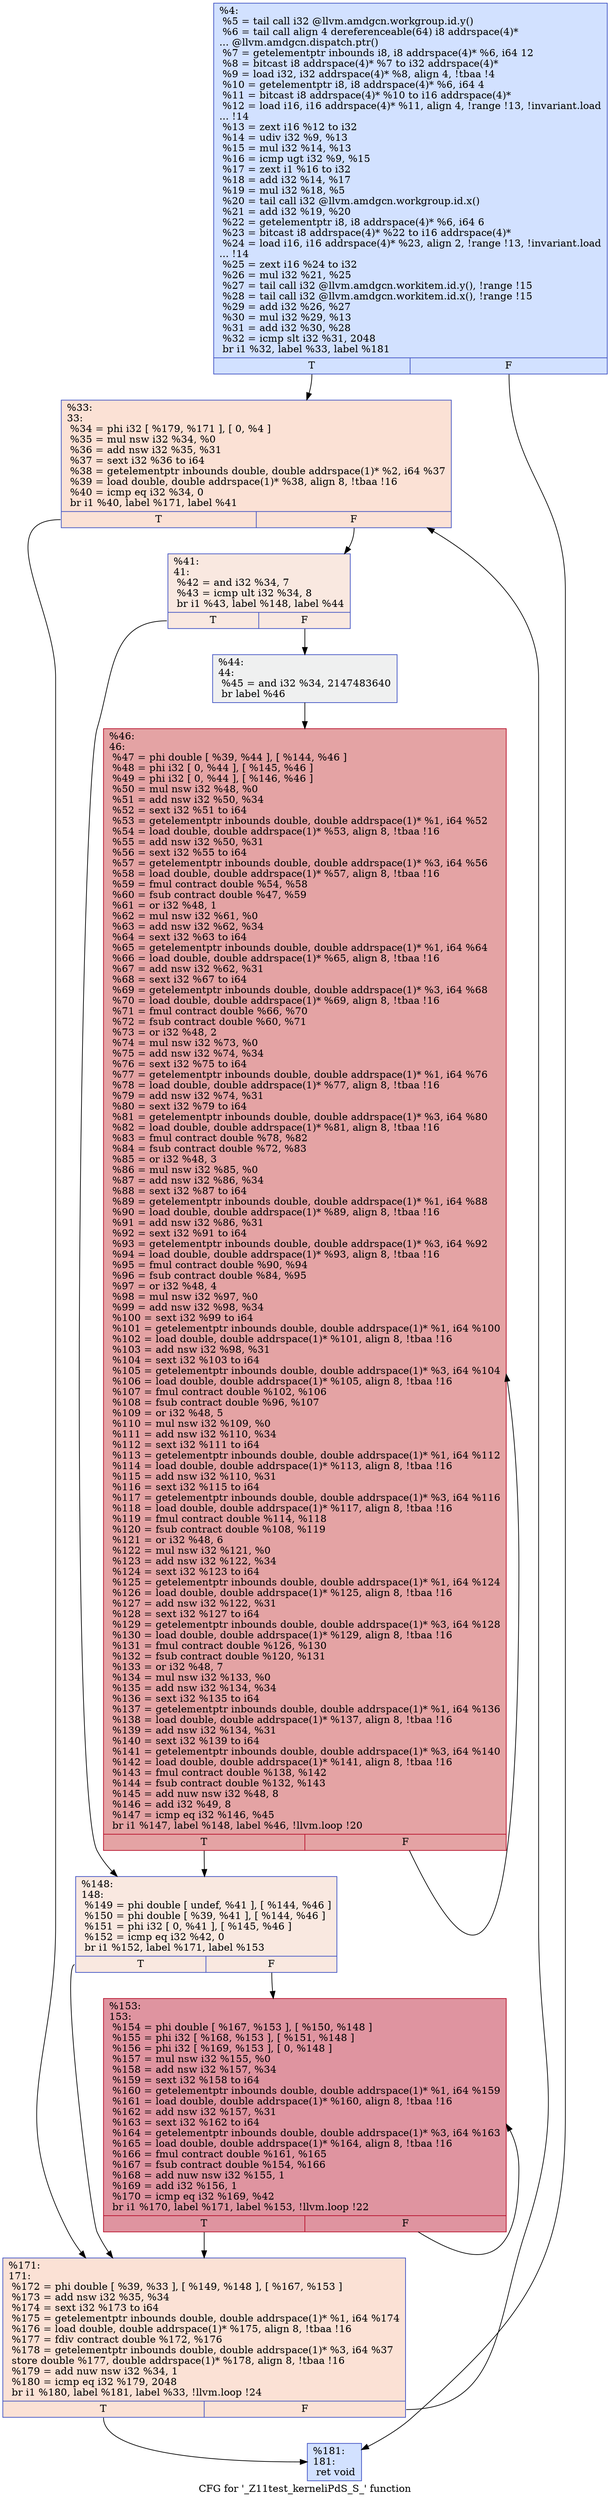 digraph "CFG for '_Z11test_kerneliPdS_S_' function" {
	label="CFG for '_Z11test_kerneliPdS_S_' function";

	Node0x4d9a040 [shape=record,color="#3d50c3ff", style=filled, fillcolor="#9abbff70",label="{%4:\l  %5 = tail call i32 @llvm.amdgcn.workgroup.id.y()\l  %6 = tail call align 4 dereferenceable(64) i8 addrspace(4)*\l... @llvm.amdgcn.dispatch.ptr()\l  %7 = getelementptr inbounds i8, i8 addrspace(4)* %6, i64 12\l  %8 = bitcast i8 addrspace(4)* %7 to i32 addrspace(4)*\l  %9 = load i32, i32 addrspace(4)* %8, align 4, !tbaa !4\l  %10 = getelementptr i8, i8 addrspace(4)* %6, i64 4\l  %11 = bitcast i8 addrspace(4)* %10 to i16 addrspace(4)*\l  %12 = load i16, i16 addrspace(4)* %11, align 4, !range !13, !invariant.load\l... !14\l  %13 = zext i16 %12 to i32\l  %14 = udiv i32 %9, %13\l  %15 = mul i32 %14, %13\l  %16 = icmp ugt i32 %9, %15\l  %17 = zext i1 %16 to i32\l  %18 = add i32 %14, %17\l  %19 = mul i32 %18, %5\l  %20 = tail call i32 @llvm.amdgcn.workgroup.id.x()\l  %21 = add i32 %19, %20\l  %22 = getelementptr i8, i8 addrspace(4)* %6, i64 6\l  %23 = bitcast i8 addrspace(4)* %22 to i16 addrspace(4)*\l  %24 = load i16, i16 addrspace(4)* %23, align 2, !range !13, !invariant.load\l... !14\l  %25 = zext i16 %24 to i32\l  %26 = mul i32 %21, %25\l  %27 = tail call i32 @llvm.amdgcn.workitem.id.y(), !range !15\l  %28 = tail call i32 @llvm.amdgcn.workitem.id.x(), !range !15\l  %29 = add i32 %26, %27\l  %30 = mul i32 %29, %13\l  %31 = add i32 %30, %28\l  %32 = icmp slt i32 %31, 2048\l  br i1 %32, label %33, label %181\l|{<s0>T|<s1>F}}"];
	Node0x4d9a040:s0 -> Node0x4d9bf40;
	Node0x4d9a040:s1 -> Node0x4d9bfd0;
	Node0x4d9bf40 [shape=record,color="#3d50c3ff", style=filled, fillcolor="#f7bca170",label="{%33:\l33:                                               \l  %34 = phi i32 [ %179, %171 ], [ 0, %4 ]\l  %35 = mul nsw i32 %34, %0\l  %36 = add nsw i32 %35, %31\l  %37 = sext i32 %36 to i64\l  %38 = getelementptr inbounds double, double addrspace(1)* %2, i64 %37\l  %39 = load double, double addrspace(1)* %38, align 8, !tbaa !16\l  %40 = icmp eq i32 %34, 0\l  br i1 %40, label %171, label %41\l|{<s0>T|<s1>F}}"];
	Node0x4d9bf40:s0 -> Node0x4d9e3a0;
	Node0x4d9bf40:s1 -> Node0x4d9e9b0;
	Node0x4d9e9b0 [shape=record,color="#3d50c3ff", style=filled, fillcolor="#f1ccb870",label="{%41:\l41:                                               \l  %42 = and i32 %34, 7\l  %43 = icmp ult i32 %34, 8\l  br i1 %43, label %148, label %44\l|{<s0>T|<s1>F}}"];
	Node0x4d9e9b0:s0 -> Node0x4d9ec40;
	Node0x4d9e9b0:s1 -> Node0x4d9ec90;
	Node0x4d9ec90 [shape=record,color="#3d50c3ff", style=filled, fillcolor="#dbdcde70",label="{%44:\l44:                                               \l  %45 = and i32 %34, 2147483640\l  br label %46\l}"];
	Node0x4d9ec90 -> Node0x4d9ee90;
	Node0x4d9ee90 [shape=record,color="#b70d28ff", style=filled, fillcolor="#c32e3170",label="{%46:\l46:                                               \l  %47 = phi double [ %39, %44 ], [ %144, %46 ]\l  %48 = phi i32 [ 0, %44 ], [ %145, %46 ]\l  %49 = phi i32 [ 0, %44 ], [ %146, %46 ]\l  %50 = mul nsw i32 %48, %0\l  %51 = add nsw i32 %50, %34\l  %52 = sext i32 %51 to i64\l  %53 = getelementptr inbounds double, double addrspace(1)* %1, i64 %52\l  %54 = load double, double addrspace(1)* %53, align 8, !tbaa !16\l  %55 = add nsw i32 %50, %31\l  %56 = sext i32 %55 to i64\l  %57 = getelementptr inbounds double, double addrspace(1)* %3, i64 %56\l  %58 = load double, double addrspace(1)* %57, align 8, !tbaa !16\l  %59 = fmul contract double %54, %58\l  %60 = fsub contract double %47, %59\l  %61 = or i32 %48, 1\l  %62 = mul nsw i32 %61, %0\l  %63 = add nsw i32 %62, %34\l  %64 = sext i32 %63 to i64\l  %65 = getelementptr inbounds double, double addrspace(1)* %1, i64 %64\l  %66 = load double, double addrspace(1)* %65, align 8, !tbaa !16\l  %67 = add nsw i32 %62, %31\l  %68 = sext i32 %67 to i64\l  %69 = getelementptr inbounds double, double addrspace(1)* %3, i64 %68\l  %70 = load double, double addrspace(1)* %69, align 8, !tbaa !16\l  %71 = fmul contract double %66, %70\l  %72 = fsub contract double %60, %71\l  %73 = or i32 %48, 2\l  %74 = mul nsw i32 %73, %0\l  %75 = add nsw i32 %74, %34\l  %76 = sext i32 %75 to i64\l  %77 = getelementptr inbounds double, double addrspace(1)* %1, i64 %76\l  %78 = load double, double addrspace(1)* %77, align 8, !tbaa !16\l  %79 = add nsw i32 %74, %31\l  %80 = sext i32 %79 to i64\l  %81 = getelementptr inbounds double, double addrspace(1)* %3, i64 %80\l  %82 = load double, double addrspace(1)* %81, align 8, !tbaa !16\l  %83 = fmul contract double %78, %82\l  %84 = fsub contract double %72, %83\l  %85 = or i32 %48, 3\l  %86 = mul nsw i32 %85, %0\l  %87 = add nsw i32 %86, %34\l  %88 = sext i32 %87 to i64\l  %89 = getelementptr inbounds double, double addrspace(1)* %1, i64 %88\l  %90 = load double, double addrspace(1)* %89, align 8, !tbaa !16\l  %91 = add nsw i32 %86, %31\l  %92 = sext i32 %91 to i64\l  %93 = getelementptr inbounds double, double addrspace(1)* %3, i64 %92\l  %94 = load double, double addrspace(1)* %93, align 8, !tbaa !16\l  %95 = fmul contract double %90, %94\l  %96 = fsub contract double %84, %95\l  %97 = or i32 %48, 4\l  %98 = mul nsw i32 %97, %0\l  %99 = add nsw i32 %98, %34\l  %100 = sext i32 %99 to i64\l  %101 = getelementptr inbounds double, double addrspace(1)* %1, i64 %100\l  %102 = load double, double addrspace(1)* %101, align 8, !tbaa !16\l  %103 = add nsw i32 %98, %31\l  %104 = sext i32 %103 to i64\l  %105 = getelementptr inbounds double, double addrspace(1)* %3, i64 %104\l  %106 = load double, double addrspace(1)* %105, align 8, !tbaa !16\l  %107 = fmul contract double %102, %106\l  %108 = fsub contract double %96, %107\l  %109 = or i32 %48, 5\l  %110 = mul nsw i32 %109, %0\l  %111 = add nsw i32 %110, %34\l  %112 = sext i32 %111 to i64\l  %113 = getelementptr inbounds double, double addrspace(1)* %1, i64 %112\l  %114 = load double, double addrspace(1)* %113, align 8, !tbaa !16\l  %115 = add nsw i32 %110, %31\l  %116 = sext i32 %115 to i64\l  %117 = getelementptr inbounds double, double addrspace(1)* %3, i64 %116\l  %118 = load double, double addrspace(1)* %117, align 8, !tbaa !16\l  %119 = fmul contract double %114, %118\l  %120 = fsub contract double %108, %119\l  %121 = or i32 %48, 6\l  %122 = mul nsw i32 %121, %0\l  %123 = add nsw i32 %122, %34\l  %124 = sext i32 %123 to i64\l  %125 = getelementptr inbounds double, double addrspace(1)* %1, i64 %124\l  %126 = load double, double addrspace(1)* %125, align 8, !tbaa !16\l  %127 = add nsw i32 %122, %31\l  %128 = sext i32 %127 to i64\l  %129 = getelementptr inbounds double, double addrspace(1)* %3, i64 %128\l  %130 = load double, double addrspace(1)* %129, align 8, !tbaa !16\l  %131 = fmul contract double %126, %130\l  %132 = fsub contract double %120, %131\l  %133 = or i32 %48, 7\l  %134 = mul nsw i32 %133, %0\l  %135 = add nsw i32 %134, %34\l  %136 = sext i32 %135 to i64\l  %137 = getelementptr inbounds double, double addrspace(1)* %1, i64 %136\l  %138 = load double, double addrspace(1)* %137, align 8, !tbaa !16\l  %139 = add nsw i32 %134, %31\l  %140 = sext i32 %139 to i64\l  %141 = getelementptr inbounds double, double addrspace(1)* %3, i64 %140\l  %142 = load double, double addrspace(1)* %141, align 8, !tbaa !16\l  %143 = fmul contract double %138, %142\l  %144 = fsub contract double %132, %143\l  %145 = add nuw nsw i32 %48, 8\l  %146 = add i32 %49, 8\l  %147 = icmp eq i32 %146, %45\l  br i1 %147, label %148, label %46, !llvm.loop !20\l|{<s0>T|<s1>F}}"];
	Node0x4d9ee90:s0 -> Node0x4d9ec40;
	Node0x4d9ee90:s1 -> Node0x4d9ee90;
	Node0x4d9ec40 [shape=record,color="#3d50c3ff", style=filled, fillcolor="#f1ccb870",label="{%148:\l148:                                              \l  %149 = phi double [ undef, %41 ], [ %144, %46 ]\l  %150 = phi double [ %39, %41 ], [ %144, %46 ]\l  %151 = phi i32 [ 0, %41 ], [ %145, %46 ]\l  %152 = icmp eq i32 %42, 0\l  br i1 %152, label %171, label %153\l|{<s0>T|<s1>F}}"];
	Node0x4d9ec40:s0 -> Node0x4d9e3a0;
	Node0x4d9ec40:s1 -> Node0x4da3c40;
	Node0x4da3c40 [shape=record,color="#b70d28ff", style=filled, fillcolor="#b70d2870",label="{%153:\l153:                                              \l  %154 = phi double [ %167, %153 ], [ %150, %148 ]\l  %155 = phi i32 [ %168, %153 ], [ %151, %148 ]\l  %156 = phi i32 [ %169, %153 ], [ 0, %148 ]\l  %157 = mul nsw i32 %155, %0\l  %158 = add nsw i32 %157, %34\l  %159 = sext i32 %158 to i64\l  %160 = getelementptr inbounds double, double addrspace(1)* %1, i64 %159\l  %161 = load double, double addrspace(1)* %160, align 8, !tbaa !16\l  %162 = add nsw i32 %157, %31\l  %163 = sext i32 %162 to i64\l  %164 = getelementptr inbounds double, double addrspace(1)* %3, i64 %163\l  %165 = load double, double addrspace(1)* %164, align 8, !tbaa !16\l  %166 = fmul contract double %161, %165\l  %167 = fsub contract double %154, %166\l  %168 = add nuw nsw i32 %155, 1\l  %169 = add i32 %156, 1\l  %170 = icmp eq i32 %169, %42\l  br i1 %170, label %171, label %153, !llvm.loop !22\l|{<s0>T|<s1>F}}"];
	Node0x4da3c40:s0 -> Node0x4d9e3a0;
	Node0x4da3c40:s1 -> Node0x4da3c40;
	Node0x4d9e3a0 [shape=record,color="#3d50c3ff", style=filled, fillcolor="#f7bca170",label="{%171:\l171:                                              \l  %172 = phi double [ %39, %33 ], [ %149, %148 ], [ %167, %153 ]\l  %173 = add nsw i32 %35, %34\l  %174 = sext i32 %173 to i64\l  %175 = getelementptr inbounds double, double addrspace(1)* %1, i64 %174\l  %176 = load double, double addrspace(1)* %175, align 8, !tbaa !16\l  %177 = fdiv contract double %172, %176\l  %178 = getelementptr inbounds double, double addrspace(1)* %3, i64 %37\l  store double %177, double addrspace(1)* %178, align 8, !tbaa !16\l  %179 = add nuw nsw i32 %34, 1\l  %180 = icmp eq i32 %179, 2048\l  br i1 %180, label %181, label %33, !llvm.loop !24\l|{<s0>T|<s1>F}}"];
	Node0x4d9e3a0:s0 -> Node0x4d9bfd0;
	Node0x4d9e3a0:s1 -> Node0x4d9bf40;
	Node0x4d9bfd0 [shape=record,color="#3d50c3ff", style=filled, fillcolor="#9abbff70",label="{%181:\l181:                                              \l  ret void\l}"];
}
